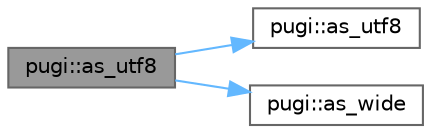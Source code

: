 digraph "pugi::as_utf8"
{
 // INTERACTIVE_SVG=YES
 // LATEX_PDF_SIZE
  bgcolor="transparent";
  edge [fontname=Helvetica,fontsize=10,labelfontname=Helvetica,labelfontsize=10];
  node [fontname=Helvetica,fontsize=10,shape=box,height=0.2,width=0.4];
  rankdir="LR";
  Node1 [id="Node000001",label="pugi::as_utf8",height=0.2,width=0.4,color="gray40", fillcolor="grey60", style="filled", fontcolor="black",tooltip=" "];
  Node1 -> Node2 [id="edge1_Node000001_Node000002",color="steelblue1",style="solid",tooltip=" "];
  Node2 [id="Node000002",label="pugi::as_utf8",height=0.2,width=0.4,color="grey40", fillcolor="white", style="filled",URL="$d3/d68/namespacepugi.html#a69383a1ee3e92185f93bb2322472d3ce",tooltip=" "];
  Node1 -> Node3 [id="edge2_Node000001_Node000003",color="steelblue1",style="solid",tooltip=" "];
  Node3 [id="Node000003",label="pugi::as_wide",height=0.2,width=0.4,color="grey40", fillcolor="white", style="filled",URL="$d3/d68/namespacepugi.html#ae372a27a1d2b6a23e431155820fbf166",tooltip=" "];
}
